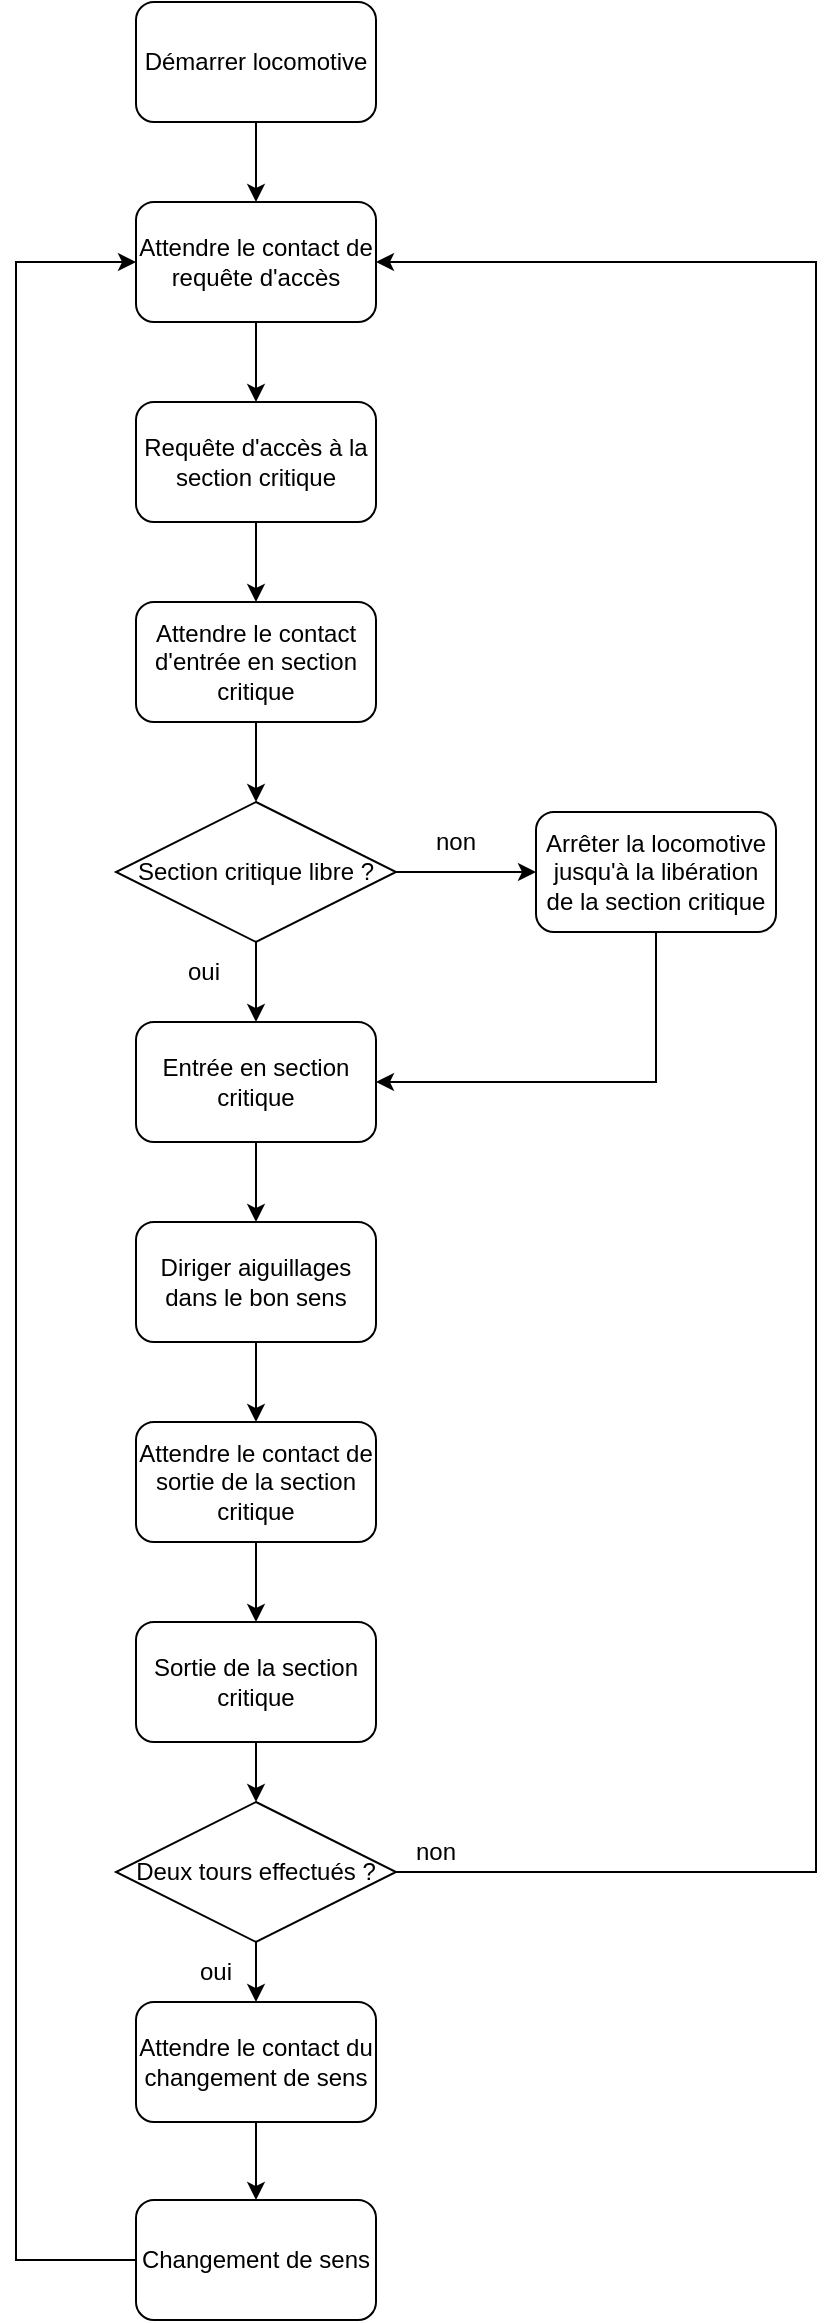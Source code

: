 <mxfile version="15.9.4" type="device"><diagram id="nrn5fKsg02hqNKuNyeH-" name="Page-1"><mxGraphModel dx="1038" dy="536" grid="1" gridSize="10" guides="1" tooltips="1" connect="1" arrows="1" fold="1" page="1" pageScale="1" pageWidth="827" pageHeight="1169" math="0" shadow="0"><root><mxCell id="0"/><mxCell id="1" parent="0"/><mxCell id="YFMKFm4zNgeYYMgRxb1T-14" value="" style="edgeStyle=orthogonalEdgeStyle;rounded=0;orthogonalLoop=1;jettySize=auto;html=1;" parent="1" source="YFMKFm4zNgeYYMgRxb1T-1" target="YFMKFm4zNgeYYMgRxb1T-2" edge="1"><mxGeometry relative="1" as="geometry"/></mxCell><mxCell id="YFMKFm4zNgeYYMgRxb1T-1" value="Démarrer locomotive" style="rounded=1;whiteSpace=wrap;html=1;" parent="1" vertex="1"><mxGeometry x="380" y="10" width="120" height="60" as="geometry"/></mxCell><mxCell id="YFMKFm4zNgeYYMgRxb1T-15" value="" style="edgeStyle=orthogonalEdgeStyle;rounded=0;orthogonalLoop=1;jettySize=auto;html=1;" parent="1" source="YFMKFm4zNgeYYMgRxb1T-2" target="YFMKFm4zNgeYYMgRxb1T-3" edge="1"><mxGeometry relative="1" as="geometry"/></mxCell><mxCell id="YFMKFm4zNgeYYMgRxb1T-2" value="Attendre le contact de requête d'accès" style="rounded=1;whiteSpace=wrap;html=1;" parent="1" vertex="1"><mxGeometry x="380" y="110" width="120" height="60" as="geometry"/></mxCell><mxCell id="YFMKFm4zNgeYYMgRxb1T-16" value="" style="edgeStyle=orthogonalEdgeStyle;rounded=0;orthogonalLoop=1;jettySize=auto;html=1;" parent="1" source="YFMKFm4zNgeYYMgRxb1T-3" target="YFMKFm4zNgeYYMgRxb1T-9" edge="1"><mxGeometry relative="1" as="geometry"/></mxCell><mxCell id="YFMKFm4zNgeYYMgRxb1T-3" value="Requête d'accès à la section critique" style="rounded=1;whiteSpace=wrap;html=1;" parent="1" vertex="1"><mxGeometry x="380" y="210" width="120" height="60" as="geometry"/></mxCell><mxCell id="YFMKFm4zNgeYYMgRxb1T-18" value="" style="edgeStyle=orthogonalEdgeStyle;rounded=0;orthogonalLoop=1;jettySize=auto;html=1;" parent="1" source="YFMKFm4zNgeYYMgRxb1T-4" target="YFMKFm4zNgeYYMgRxb1T-5" edge="1"><mxGeometry relative="1" as="geometry"/></mxCell><mxCell id="YFMKFm4zNgeYYMgRxb1T-26" value="" style="edgeStyle=orthogonalEdgeStyle;rounded=0;orthogonalLoop=1;jettySize=auto;html=1;" parent="1" source="YFMKFm4zNgeYYMgRxb1T-4" target="YFMKFm4zNgeYYMgRxb1T-25" edge="1"><mxGeometry relative="1" as="geometry"><Array as="points"><mxPoint x="550" y="445"/><mxPoint x="550" y="445"/></Array></mxGeometry></mxCell><mxCell id="YFMKFm4zNgeYYMgRxb1T-4" value="Section critique libre ?" style="rhombus;whiteSpace=wrap;html=1;" parent="1" vertex="1"><mxGeometry x="370" y="410" width="140" height="70" as="geometry"/></mxCell><mxCell id="YFMKFm4zNgeYYMgRxb1T-19" value="" style="edgeStyle=orthogonalEdgeStyle;rounded=0;orthogonalLoop=1;jettySize=auto;html=1;" parent="1" source="YFMKFm4zNgeYYMgRxb1T-5" target="YFMKFm4zNgeYYMgRxb1T-6" edge="1"><mxGeometry relative="1" as="geometry"/></mxCell><mxCell id="YFMKFm4zNgeYYMgRxb1T-5" value="Entrée en section critique" style="rounded=1;whiteSpace=wrap;html=1;" parent="1" vertex="1"><mxGeometry x="380" y="520" width="120" height="60" as="geometry"/></mxCell><mxCell id="YFMKFm4zNgeYYMgRxb1T-20" value="" style="edgeStyle=orthogonalEdgeStyle;rounded=0;orthogonalLoop=1;jettySize=auto;html=1;" parent="1" source="YFMKFm4zNgeYYMgRxb1T-6" target="YFMKFm4zNgeYYMgRxb1T-8" edge="1"><mxGeometry relative="1" as="geometry"/></mxCell><mxCell id="YFMKFm4zNgeYYMgRxb1T-6" value="Diriger aiguillages dans le bon sens" style="rounded=1;whiteSpace=wrap;html=1;" parent="1" vertex="1"><mxGeometry x="380" y="620" width="120" height="60" as="geometry"/></mxCell><mxCell id="YFMKFm4zNgeYYMgRxb1T-21" value="" style="edgeStyle=orthogonalEdgeStyle;rounded=0;orthogonalLoop=1;jettySize=auto;html=1;" parent="1" source="YFMKFm4zNgeYYMgRxb1T-8" target="YFMKFm4zNgeYYMgRxb1T-10" edge="1"><mxGeometry relative="1" as="geometry"/></mxCell><mxCell id="YFMKFm4zNgeYYMgRxb1T-8" value="Attendre le contact de sortie de la section critique" style="rounded=1;whiteSpace=wrap;html=1;" parent="1" vertex="1"><mxGeometry x="380" y="720" width="120" height="60" as="geometry"/></mxCell><mxCell id="YFMKFm4zNgeYYMgRxb1T-17" value="" style="edgeStyle=orthogonalEdgeStyle;rounded=0;orthogonalLoop=1;jettySize=auto;html=1;" parent="1" source="YFMKFm4zNgeYYMgRxb1T-9" target="YFMKFm4zNgeYYMgRxb1T-4" edge="1"><mxGeometry relative="1" as="geometry"/></mxCell><mxCell id="YFMKFm4zNgeYYMgRxb1T-9" value="Attendre le contact d'entrée en section critique" style="rounded=1;whiteSpace=wrap;html=1;" parent="1" vertex="1"><mxGeometry x="380" y="310" width="120" height="60" as="geometry"/></mxCell><mxCell id="YFMKFm4zNgeYYMgRxb1T-22" value="" style="edgeStyle=orthogonalEdgeStyle;rounded=0;orthogonalLoop=1;jettySize=auto;html=1;" parent="1" source="YFMKFm4zNgeYYMgRxb1T-10" target="YFMKFm4zNgeYYMgRxb1T-11" edge="1"><mxGeometry relative="1" as="geometry"/></mxCell><mxCell id="YFMKFm4zNgeYYMgRxb1T-10" value="Sortie de la section critique" style="rounded=1;whiteSpace=wrap;html=1;" parent="1" vertex="1"><mxGeometry x="380" y="820" width="120" height="60" as="geometry"/></mxCell><mxCell id="YFMKFm4zNgeYYMgRxb1T-23" value="" style="edgeStyle=orthogonalEdgeStyle;rounded=0;orthogonalLoop=1;jettySize=auto;html=1;" parent="1" source="YFMKFm4zNgeYYMgRxb1T-11" target="YFMKFm4zNgeYYMgRxb1T-12" edge="1"><mxGeometry relative="1" as="geometry"/></mxCell><mxCell id="YFMKFm4zNgeYYMgRxb1T-11" value="Deux tours effectués ?" style="rhombus;whiteSpace=wrap;html=1;" parent="1" vertex="1"><mxGeometry x="370" y="910" width="140" height="70" as="geometry"/></mxCell><mxCell id="YFMKFm4zNgeYYMgRxb1T-24" value="" style="edgeStyle=orthogonalEdgeStyle;rounded=0;orthogonalLoop=1;jettySize=auto;html=1;" parent="1" source="YFMKFm4zNgeYYMgRxb1T-12" target="YFMKFm4zNgeYYMgRxb1T-13" edge="1"><mxGeometry relative="1" as="geometry"/></mxCell><mxCell id="YFMKFm4zNgeYYMgRxb1T-12" value="Attendre le contact du changement de sens" style="rounded=1;whiteSpace=wrap;html=1;" parent="1" vertex="1"><mxGeometry x="380" y="1010" width="120" height="60" as="geometry"/></mxCell><mxCell id="YFMKFm4zNgeYYMgRxb1T-13" value="Changement de sens" style="rounded=1;whiteSpace=wrap;html=1;" parent="1" vertex="1"><mxGeometry x="380" y="1109" width="120" height="60" as="geometry"/></mxCell><mxCell id="YFMKFm4zNgeYYMgRxb1T-25" value="Arrêter la locomotive jusqu'à la libération de la section critique" style="rounded=1;whiteSpace=wrap;html=1;" parent="1" vertex="1"><mxGeometry x="580" y="415" width="120" height="60" as="geometry"/></mxCell><mxCell id="YFMKFm4zNgeYYMgRxb1T-27" value="" style="endArrow=classic;html=1;rounded=0;exitX=0.5;exitY=1;exitDx=0;exitDy=0;entryX=1;entryY=0.5;entryDx=0;entryDy=0;" parent="1" source="YFMKFm4zNgeYYMgRxb1T-25" target="YFMKFm4zNgeYYMgRxb1T-5" edge="1"><mxGeometry width="50" height="50" relative="1" as="geometry"><mxPoint x="390" y="440" as="sourcePoint"/><mxPoint x="600" y="570" as="targetPoint"/><Array as="points"><mxPoint x="640" y="550"/></Array></mxGeometry></mxCell><mxCell id="YFMKFm4zNgeYYMgRxb1T-28" value="non" style="text;html=1;strokeColor=none;fillColor=none;align=center;verticalAlign=middle;whiteSpace=wrap;rounded=0;" parent="1" vertex="1"><mxGeometry x="510" y="415" width="60" height="30" as="geometry"/></mxCell><mxCell id="YFMKFm4zNgeYYMgRxb1T-29" value="oui" style="text;html=1;strokeColor=none;fillColor=none;align=center;verticalAlign=middle;whiteSpace=wrap;rounded=0;" parent="1" vertex="1"><mxGeometry x="384" y="480" width="60" height="30" as="geometry"/></mxCell><mxCell id="YFMKFm4zNgeYYMgRxb1T-31" value="oui" style="text;html=1;strokeColor=none;fillColor=none;align=center;verticalAlign=middle;whiteSpace=wrap;rounded=0;" parent="1" vertex="1"><mxGeometry x="390" y="980" width="60" height="30" as="geometry"/></mxCell><mxCell id="YFMKFm4zNgeYYMgRxb1T-33" value="" style="endArrow=classic;html=1;rounded=0;exitX=0;exitY=0.5;exitDx=0;exitDy=0;entryX=0;entryY=0.5;entryDx=0;entryDy=0;" parent="1" source="YFMKFm4zNgeYYMgRxb1T-13" target="YFMKFm4zNgeYYMgRxb1T-2" edge="1"><mxGeometry width="50" height="50" relative="1" as="geometry"><mxPoint x="390" y="1040" as="sourcePoint"/><mxPoint x="250" y="360" as="targetPoint"/><Array as="points"><mxPoint x="320" y="1139"/><mxPoint x="320" y="140"/></Array></mxGeometry></mxCell><mxCell id="YFMKFm4zNgeYYMgRxb1T-34" value="" style="endArrow=classic;html=1;rounded=0;exitX=1;exitY=0.5;exitDx=0;exitDy=0;entryX=1;entryY=0.5;entryDx=0;entryDy=0;" parent="1" source="YFMKFm4zNgeYYMgRxb1T-11" target="YFMKFm4zNgeYYMgRxb1T-2" edge="1"><mxGeometry width="50" height="50" relative="1" as="geometry"><mxPoint x="390" y="920" as="sourcePoint"/><mxPoint x="570" y="340" as="targetPoint"/><Array as="points"><mxPoint x="720" y="945"/><mxPoint x="720" y="140"/></Array></mxGeometry></mxCell><mxCell id="YFMKFm4zNgeYYMgRxb1T-35" value="non" style="text;html=1;strokeColor=none;fillColor=none;align=center;verticalAlign=middle;whiteSpace=wrap;rounded=0;" parent="1" vertex="1"><mxGeometry x="500" y="920" width="60" height="30" as="geometry"/></mxCell></root></mxGraphModel></diagram></mxfile>